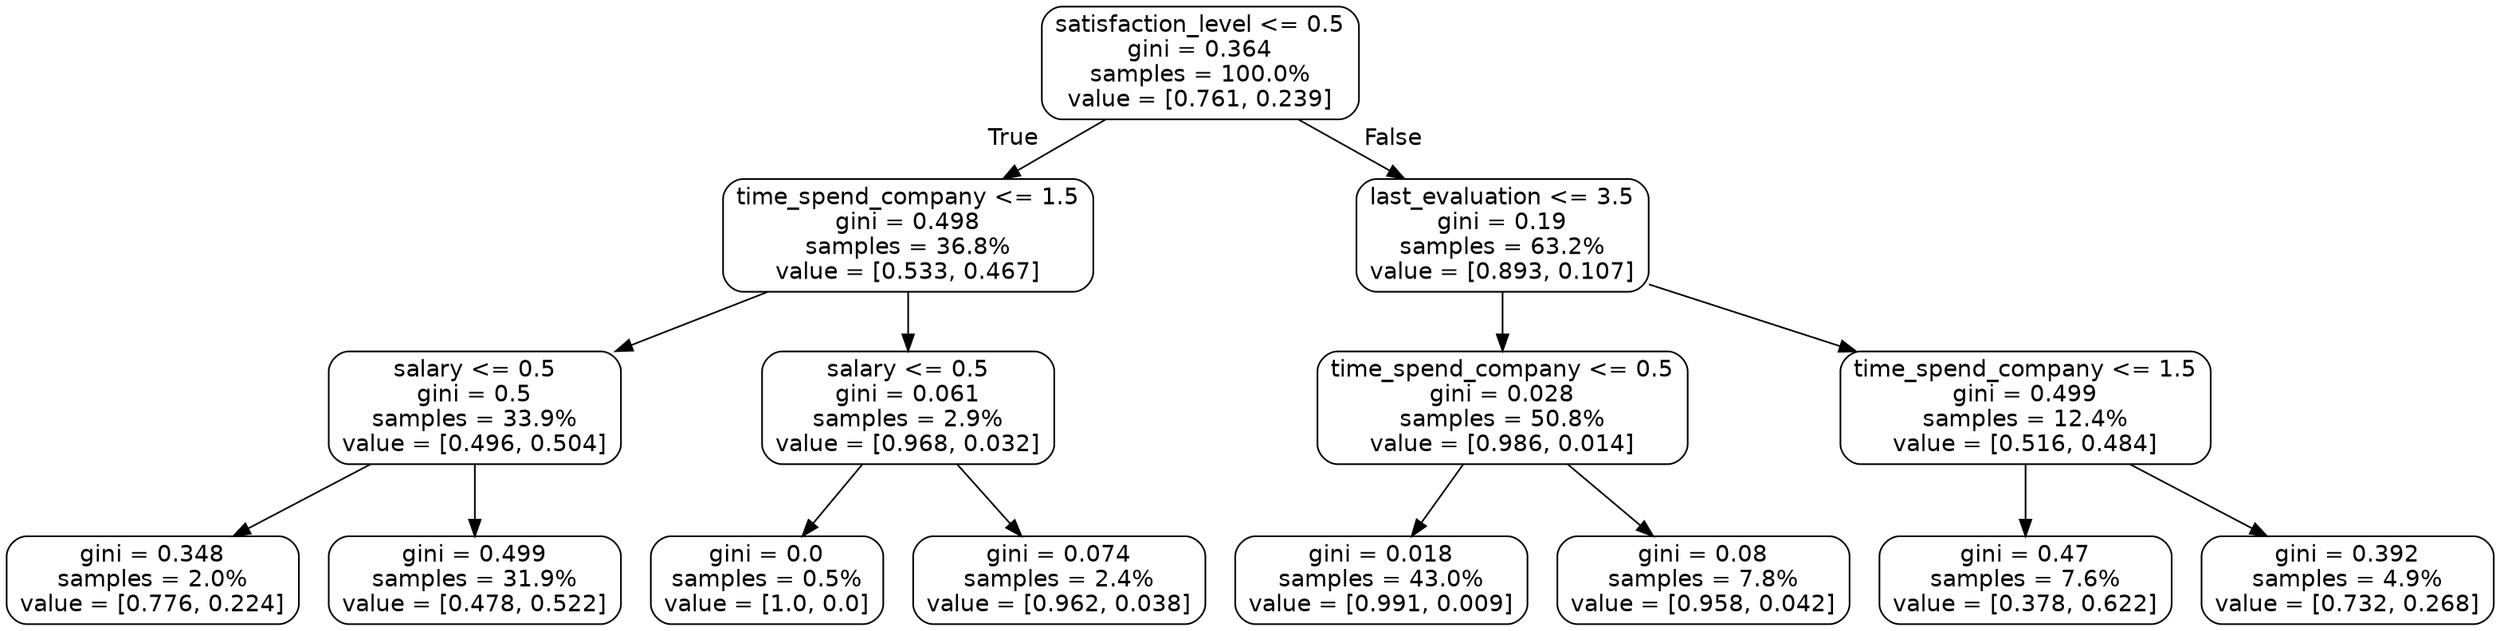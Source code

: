 digraph Tree {
node [shape=box, style="rounded", color="black", fontname=helvetica] ;
graph [ranksep=equally, splines=polyline] ;
edge [fontname=helvetica] ;
0 [label="satisfaction_level <= 0.5\ngini = 0.364\nsamples = 100.0%\nvalue = [0.761, 0.239]"] ;
1 [label="time_spend_company <= 1.5\ngini = 0.498\nsamples = 36.8%\nvalue = [0.533, 0.467]"] ;
0 -> 1 [labeldistance=2.5, labelangle=45, headlabel="True"] ;
2 [label="salary <= 0.5\ngini = 0.5\nsamples = 33.9%\nvalue = [0.496, 0.504]"] ;
1 -> 2 ;
3 [label="gini = 0.348\nsamples = 2.0%\nvalue = [0.776, 0.224]"] ;
2 -> 3 ;
4 [label="gini = 0.499\nsamples = 31.9%\nvalue = [0.478, 0.522]"] ;
2 -> 4 ;
5 [label="salary <= 0.5\ngini = 0.061\nsamples = 2.9%\nvalue = [0.968, 0.032]"] ;
1 -> 5 ;
6 [label="gini = 0.0\nsamples = 0.5%\nvalue = [1.0, 0.0]"] ;
5 -> 6 ;
7 [label="gini = 0.074\nsamples = 2.4%\nvalue = [0.962, 0.038]"] ;
5 -> 7 ;
8 [label="last_evaluation <= 3.5\ngini = 0.19\nsamples = 63.2%\nvalue = [0.893, 0.107]"] ;
0 -> 8 [labeldistance=2.5, labelangle=-45, headlabel="False"] ;
9 [label="time_spend_company <= 0.5\ngini = 0.028\nsamples = 50.8%\nvalue = [0.986, 0.014]"] ;
8 -> 9 ;
10 [label="gini = 0.018\nsamples = 43.0%\nvalue = [0.991, 0.009]"] ;
9 -> 10 ;
11 [label="gini = 0.08\nsamples = 7.8%\nvalue = [0.958, 0.042]"] ;
9 -> 11 ;
12 [label="time_spend_company <= 1.5\ngini = 0.499\nsamples = 12.4%\nvalue = [0.516, 0.484]"] ;
8 -> 12 ;
13 [label="gini = 0.47\nsamples = 7.6%\nvalue = [0.378, 0.622]"] ;
12 -> 13 ;
14 [label="gini = 0.392\nsamples = 4.9%\nvalue = [0.732, 0.268]"] ;
12 -> 14 ;
{rank=same ; 0} ;
{rank=same ; 1; 8} ;
{rank=same ; 2; 5; 9; 12} ;
{rank=same ; 3; 4; 6; 7; 10; 11; 13; 14} ;
}